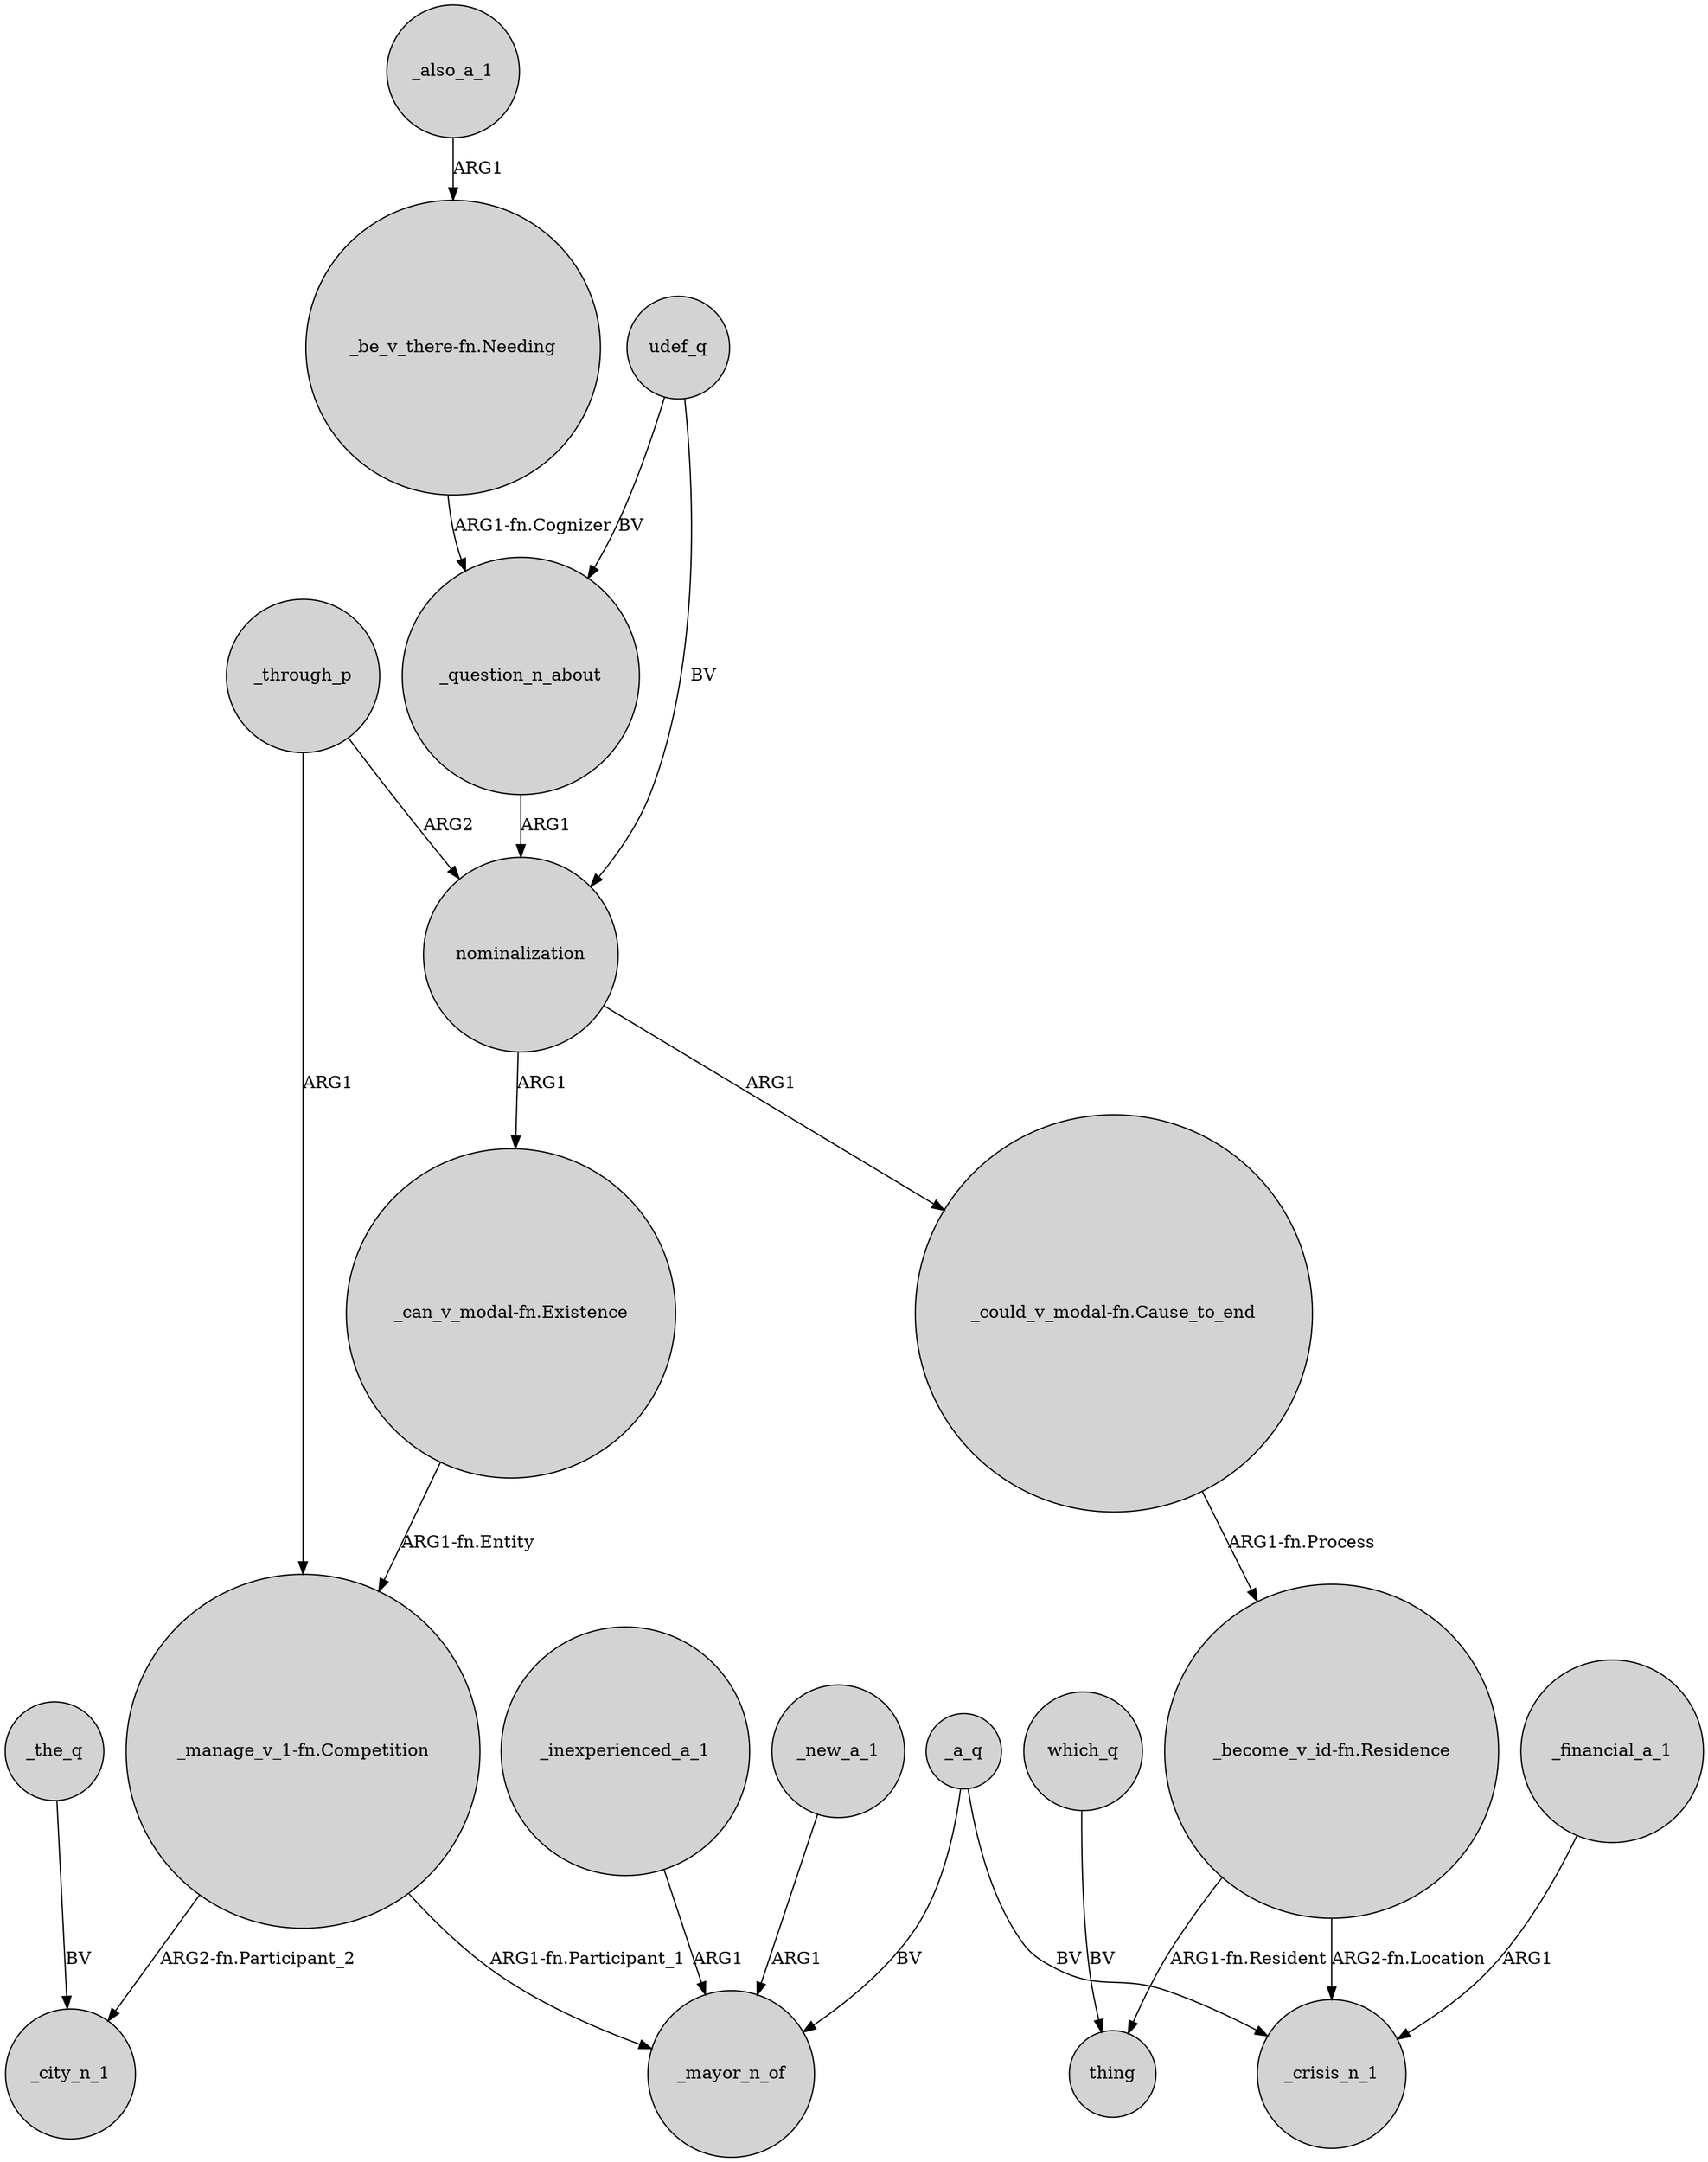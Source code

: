 digraph {
	node [shape=circle style=filled]
	_inexperienced_a_1 -> _mayor_n_of [label=ARG1]
	_through_p -> nominalization [label=ARG2]
	"_could_v_modal-fn.Cause_to_end" -> "_become_v_id-fn.Residence" [label="ARG1-fn.Process"]
	udef_q -> nominalization [label=BV]
	which_q -> thing [label=BV]
	"_manage_v_1-fn.Competition" -> _city_n_1 [label="ARG2-fn.Participant_2"]
	_a_q -> _mayor_n_of [label=BV]
	_a_q -> _crisis_n_1 [label=BV]
	_new_a_1 -> _mayor_n_of [label=ARG1]
	_through_p -> "_manage_v_1-fn.Competition" [label=ARG1]
	"_become_v_id-fn.Residence" -> thing [label="ARG1-fn.Resident"]
	"_become_v_id-fn.Residence" -> _crisis_n_1 [label="ARG2-fn.Location"]
	nominalization -> "_can_v_modal-fn.Existence" [label=ARG1]
	_the_q -> _city_n_1 [label=BV]
	_also_a_1 -> "_be_v_there-fn.Needing" [label=ARG1]
	_financial_a_1 -> _crisis_n_1 [label=ARG1]
	"_be_v_there-fn.Needing" -> _question_n_about [label="ARG1-fn.Cognizer"]
	"_can_v_modal-fn.Existence" -> "_manage_v_1-fn.Competition" [label="ARG1-fn.Entity"]
	_question_n_about -> nominalization [label=ARG1]
	"_manage_v_1-fn.Competition" -> _mayor_n_of [label="ARG1-fn.Participant_1"]
	udef_q -> _question_n_about [label=BV]
	nominalization -> "_could_v_modal-fn.Cause_to_end" [label=ARG1]
}
